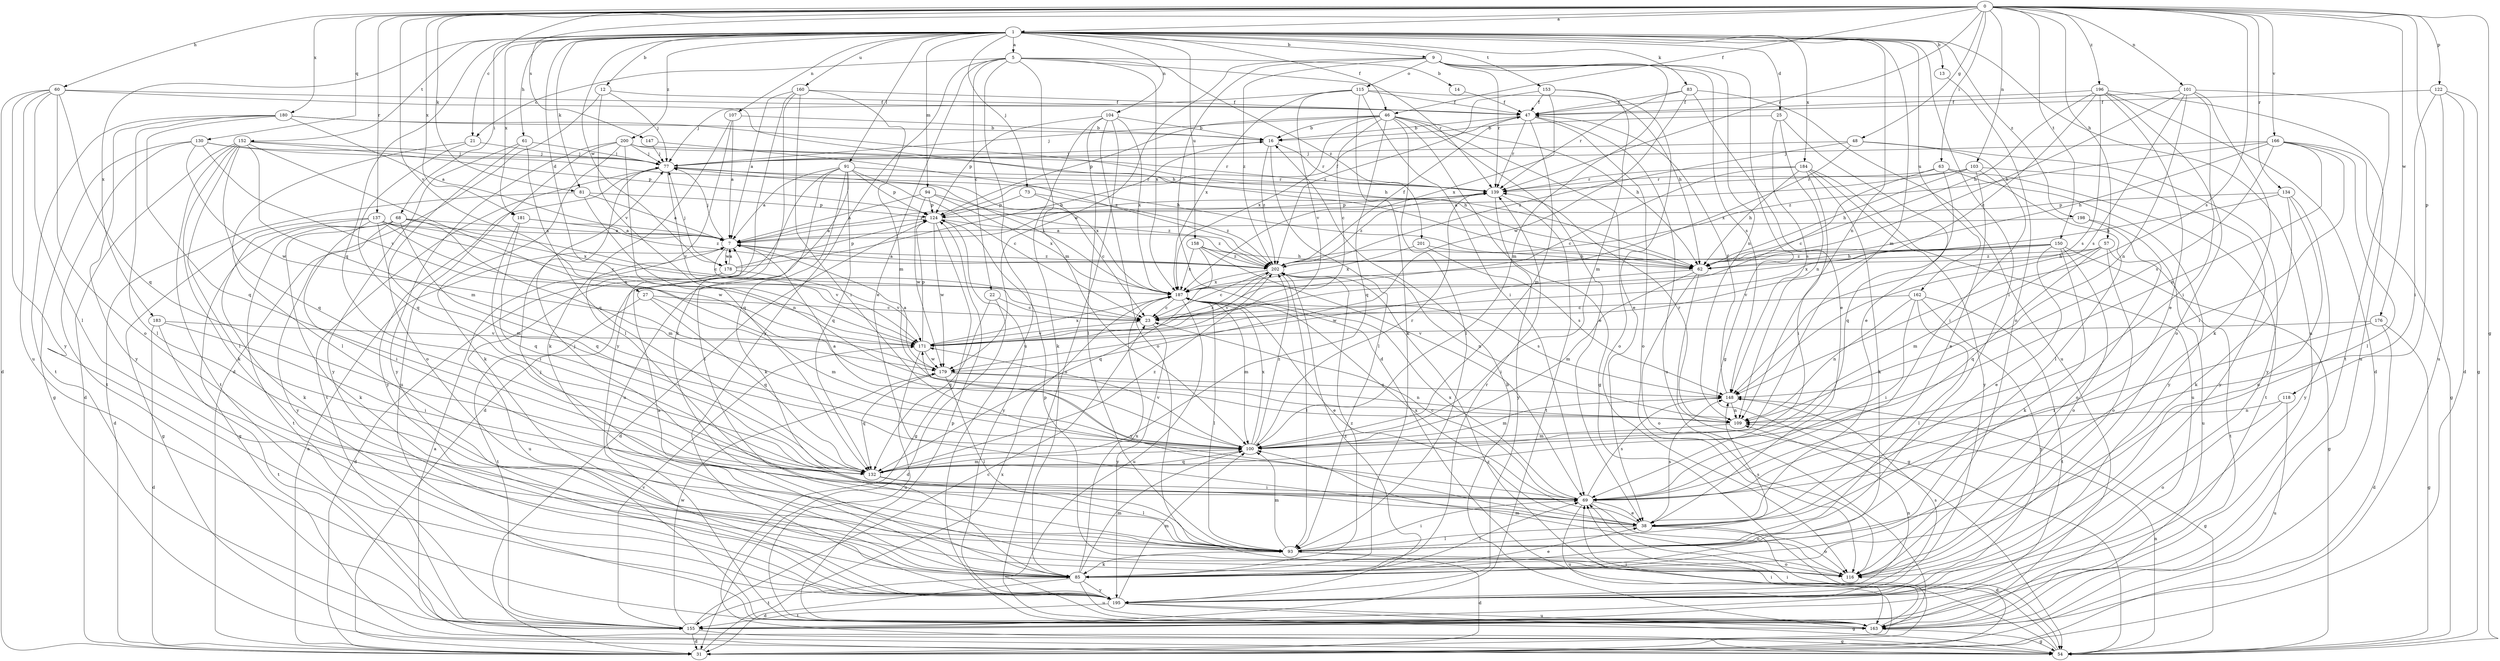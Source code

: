 strict digraph  {
0;
1;
5;
7;
9;
12;
13;
14;
16;
21;
22;
23;
25;
27;
31;
38;
46;
47;
48;
54;
57;
60;
61;
62;
63;
68;
69;
73;
77;
81;
83;
85;
91;
93;
94;
100;
101;
103;
104;
107;
109;
115;
116;
118;
122;
124;
130;
132;
134;
137;
139;
147;
148;
150;
152;
153;
155;
158;
160;
162;
163;
166;
171;
176;
178;
179;
180;
181;
183;
184;
187;
195;
196;
198;
200;
201;
202;
0 -> 1  [label=a];
0 -> 21  [label=c];
0 -> 46  [label=f];
0 -> 48  [label=g];
0 -> 54  [label=g];
0 -> 57  [label=h];
0 -> 60  [label=h];
0 -> 63  [label=i];
0 -> 81  [label=k];
0 -> 101  [label=n];
0 -> 103  [label=n];
0 -> 118  [label=p];
0 -> 122  [label=p];
0 -> 130  [label=q];
0 -> 134  [label=r];
0 -> 137  [label=r];
0 -> 139  [label=r];
0 -> 147  [label=s];
0 -> 148  [label=s];
0 -> 150  [label=t];
0 -> 166  [label=v];
0 -> 171  [label=v];
0 -> 176  [label=w];
0 -> 180  [label=x];
0 -> 181  [label=x];
0 -> 196  [label=z];
1 -> 5  [label=a];
1 -> 9  [label=b];
1 -> 12  [label=b];
1 -> 13  [label=b];
1 -> 25  [label=d];
1 -> 27  [label=d];
1 -> 46  [label=f];
1 -> 61  [label=h];
1 -> 68  [label=i];
1 -> 73  [label=j];
1 -> 81  [label=k];
1 -> 83  [label=k];
1 -> 91  [label=l];
1 -> 93  [label=l];
1 -> 94  [label=m];
1 -> 100  [label=m];
1 -> 104  [label=n];
1 -> 107  [label=n];
1 -> 109  [label=n];
1 -> 132  [label=q];
1 -> 152  [label=t];
1 -> 153  [label=t];
1 -> 158  [label=u];
1 -> 160  [label=u];
1 -> 162  [label=u];
1 -> 163  [label=u];
1 -> 178  [label=w];
1 -> 181  [label=x];
1 -> 183  [label=x];
1 -> 184  [label=x];
1 -> 198  [label=z];
1 -> 200  [label=z];
5 -> 14  [label=b];
5 -> 21  [label=c];
5 -> 22  [label=c];
5 -> 38  [label=e];
5 -> 100  [label=m];
5 -> 139  [label=r];
5 -> 163  [label=u];
5 -> 187  [label=x];
5 -> 195  [label=y];
5 -> 201  [label=z];
7 -> 77  [label=j];
7 -> 139  [label=r];
7 -> 171  [label=v];
7 -> 178  [label=w];
7 -> 202  [label=z];
9 -> 31  [label=d];
9 -> 54  [label=g];
9 -> 100  [label=m];
9 -> 109  [label=n];
9 -> 115  [label=o];
9 -> 139  [label=r];
9 -> 148  [label=s];
9 -> 179  [label=w];
9 -> 202  [label=z];
12 -> 31  [label=d];
12 -> 47  [label=f];
12 -> 77  [label=j];
12 -> 171  [label=v];
13 -> 116  [label=o];
14 -> 47  [label=f];
16 -> 77  [label=j];
16 -> 93  [label=l];
16 -> 139  [label=r];
16 -> 202  [label=z];
21 -> 77  [label=j];
21 -> 93  [label=l];
21 -> 132  [label=q];
22 -> 23  [label=c];
22 -> 31  [label=d];
22 -> 132  [label=q];
23 -> 171  [label=v];
23 -> 195  [label=y];
25 -> 16  [label=b];
25 -> 38  [label=e];
25 -> 109  [label=n];
25 -> 148  [label=s];
27 -> 23  [label=c];
27 -> 100  [label=m];
27 -> 132  [label=q];
27 -> 155  [label=t];
31 -> 7  [label=a];
31 -> 69  [label=i];
31 -> 187  [label=x];
38 -> 31  [label=d];
38 -> 77  [label=j];
38 -> 93  [label=l];
38 -> 116  [label=o];
38 -> 148  [label=s];
38 -> 171  [label=v];
38 -> 187  [label=x];
46 -> 16  [label=b];
46 -> 23  [label=c];
46 -> 38  [label=e];
46 -> 54  [label=g];
46 -> 62  [label=h];
46 -> 77  [label=j];
46 -> 93  [label=l];
46 -> 116  [label=o];
46 -> 124  [label=p];
46 -> 132  [label=q];
46 -> 187  [label=x];
47 -> 16  [label=b];
47 -> 100  [label=m];
47 -> 116  [label=o];
47 -> 139  [label=r];
47 -> 163  [label=u];
48 -> 69  [label=i];
48 -> 77  [label=j];
48 -> 187  [label=x];
48 -> 195  [label=y];
48 -> 202  [label=z];
54 -> 7  [label=a];
54 -> 69  [label=i];
54 -> 109  [label=n];
54 -> 202  [label=z];
57 -> 62  [label=h];
57 -> 100  [label=m];
57 -> 116  [label=o];
57 -> 132  [label=q];
57 -> 155  [label=t];
57 -> 202  [label=z];
60 -> 31  [label=d];
60 -> 47  [label=f];
60 -> 62  [label=h];
60 -> 93  [label=l];
60 -> 116  [label=o];
60 -> 132  [label=q];
60 -> 163  [label=u];
60 -> 195  [label=y];
61 -> 77  [label=j];
61 -> 116  [label=o];
61 -> 132  [label=q];
61 -> 195  [label=y];
62 -> 54  [label=g];
62 -> 100  [label=m];
62 -> 116  [label=o];
62 -> 179  [label=w];
63 -> 23  [label=c];
63 -> 132  [label=q];
63 -> 139  [label=r];
63 -> 155  [label=t];
63 -> 195  [label=y];
68 -> 7  [label=a];
68 -> 23  [label=c];
68 -> 54  [label=g];
68 -> 85  [label=k];
68 -> 100  [label=m];
68 -> 132  [label=q];
68 -> 155  [label=t];
68 -> 195  [label=y];
69 -> 23  [label=c];
69 -> 38  [label=e];
69 -> 116  [label=o];
69 -> 148  [label=s];
69 -> 163  [label=u];
69 -> 187  [label=x];
73 -> 23  [label=c];
73 -> 124  [label=p];
73 -> 202  [label=z];
77 -> 139  [label=r];
77 -> 155  [label=t];
77 -> 171  [label=v];
77 -> 187  [label=x];
77 -> 195  [label=y];
81 -> 7  [label=a];
81 -> 31  [label=d];
81 -> 109  [label=n];
81 -> 124  [label=p];
83 -> 38  [label=e];
83 -> 47  [label=f];
83 -> 139  [label=r];
83 -> 163  [label=u];
83 -> 179  [label=w];
85 -> 7  [label=a];
85 -> 31  [label=d];
85 -> 38  [label=e];
85 -> 69  [label=i];
85 -> 100  [label=m];
85 -> 139  [label=r];
85 -> 155  [label=t];
85 -> 163  [label=u];
85 -> 187  [label=x];
85 -> 195  [label=y];
85 -> 202  [label=z];
91 -> 7  [label=a];
91 -> 23  [label=c];
91 -> 31  [label=d];
91 -> 85  [label=k];
91 -> 93  [label=l];
91 -> 124  [label=p];
91 -> 132  [label=q];
91 -> 139  [label=r];
91 -> 163  [label=u];
93 -> 31  [label=d];
93 -> 69  [label=i];
93 -> 85  [label=k];
93 -> 100  [label=m];
93 -> 116  [label=o];
93 -> 148  [label=s];
94 -> 7  [label=a];
94 -> 124  [label=p];
94 -> 179  [label=w];
94 -> 187  [label=x];
94 -> 202  [label=z];
100 -> 7  [label=a];
100 -> 132  [label=q];
100 -> 139  [label=r];
100 -> 171  [label=v];
100 -> 187  [label=x];
100 -> 202  [label=z];
101 -> 47  [label=f];
101 -> 62  [label=h];
101 -> 69  [label=i];
101 -> 85  [label=k];
101 -> 109  [label=n];
101 -> 148  [label=s];
101 -> 155  [label=t];
103 -> 7  [label=a];
103 -> 38  [label=e];
103 -> 62  [label=h];
103 -> 93  [label=l];
103 -> 139  [label=r];
103 -> 195  [label=y];
104 -> 16  [label=b];
104 -> 85  [label=k];
104 -> 93  [label=l];
104 -> 116  [label=o];
104 -> 124  [label=p];
104 -> 163  [label=u];
104 -> 187  [label=x];
107 -> 7  [label=a];
107 -> 16  [label=b];
107 -> 85  [label=k];
107 -> 93  [label=l];
109 -> 100  [label=m];
109 -> 139  [label=r];
115 -> 47  [label=f];
115 -> 62  [label=h];
115 -> 69  [label=i];
115 -> 77  [label=j];
115 -> 85  [label=k];
115 -> 171  [label=v];
115 -> 187  [label=x];
116 -> 77  [label=j];
116 -> 100  [label=m];
116 -> 124  [label=p];
118 -> 109  [label=n];
118 -> 116  [label=o];
118 -> 163  [label=u];
122 -> 31  [label=d];
122 -> 47  [label=f];
122 -> 54  [label=g];
122 -> 69  [label=i];
122 -> 163  [label=u];
124 -> 7  [label=a];
124 -> 31  [label=d];
124 -> 47  [label=f];
124 -> 54  [label=g];
124 -> 179  [label=w];
124 -> 195  [label=y];
124 -> 202  [label=z];
130 -> 54  [label=g];
130 -> 62  [label=h];
130 -> 77  [label=j];
130 -> 155  [label=t];
130 -> 171  [label=v];
130 -> 179  [label=w];
132 -> 69  [label=i];
132 -> 93  [label=l];
132 -> 100  [label=m];
132 -> 202  [label=z];
134 -> 62  [label=h];
134 -> 85  [label=k];
134 -> 116  [label=o];
134 -> 124  [label=p];
134 -> 195  [label=y];
137 -> 7  [label=a];
137 -> 23  [label=c];
137 -> 54  [label=g];
137 -> 69  [label=i];
137 -> 85  [label=k];
137 -> 100  [label=m];
137 -> 179  [label=w];
137 -> 187  [label=x];
139 -> 124  [label=p];
139 -> 155  [label=t];
139 -> 195  [label=y];
139 -> 202  [label=z];
147 -> 77  [label=j];
147 -> 202  [label=z];
148 -> 47  [label=f];
148 -> 54  [label=g];
148 -> 100  [label=m];
148 -> 109  [label=n];
150 -> 38  [label=e];
150 -> 54  [label=g];
150 -> 62  [label=h];
150 -> 85  [label=k];
150 -> 116  [label=o];
150 -> 171  [label=v];
150 -> 187  [label=x];
150 -> 202  [label=z];
152 -> 31  [label=d];
152 -> 77  [label=j];
152 -> 85  [label=k];
152 -> 93  [label=l];
152 -> 100  [label=m];
152 -> 109  [label=n];
152 -> 124  [label=p];
152 -> 132  [label=q];
152 -> 155  [label=t];
153 -> 38  [label=e];
153 -> 47  [label=f];
153 -> 100  [label=m];
153 -> 187  [label=x];
153 -> 202  [label=z];
155 -> 23  [label=c];
155 -> 31  [label=d];
155 -> 54  [label=g];
155 -> 171  [label=v];
155 -> 179  [label=w];
158 -> 62  [label=h];
158 -> 69  [label=i];
158 -> 132  [label=q];
158 -> 187  [label=x];
158 -> 202  [label=z];
160 -> 7  [label=a];
160 -> 47  [label=f];
160 -> 69  [label=i];
160 -> 85  [label=k];
160 -> 100  [label=m];
160 -> 195  [label=y];
162 -> 23  [label=c];
162 -> 69  [label=i];
162 -> 93  [label=l];
162 -> 109  [label=n];
162 -> 155  [label=t];
162 -> 195  [label=y];
163 -> 16  [label=b];
163 -> 54  [label=g];
163 -> 69  [label=i];
163 -> 124  [label=p];
166 -> 54  [label=g];
166 -> 62  [label=h];
166 -> 69  [label=i];
166 -> 77  [label=j];
166 -> 93  [label=l];
166 -> 109  [label=n];
166 -> 148  [label=s];
166 -> 202  [label=z];
171 -> 124  [label=p];
171 -> 163  [label=u];
171 -> 179  [label=w];
171 -> 187  [label=x];
171 -> 202  [label=z];
176 -> 31  [label=d];
176 -> 54  [label=g];
176 -> 69  [label=i];
176 -> 171  [label=v];
178 -> 7  [label=a];
178 -> 16  [label=b];
178 -> 31  [label=d];
178 -> 77  [label=j];
178 -> 124  [label=p];
178 -> 163  [label=u];
178 -> 171  [label=v];
179 -> 7  [label=a];
179 -> 93  [label=l];
179 -> 109  [label=n];
179 -> 132  [label=q];
179 -> 148  [label=s];
180 -> 7  [label=a];
180 -> 16  [label=b];
180 -> 62  [label=h];
180 -> 93  [label=l];
180 -> 132  [label=q];
180 -> 155  [label=t];
180 -> 195  [label=y];
181 -> 7  [label=a];
181 -> 69  [label=i];
181 -> 132  [label=q];
181 -> 202  [label=z];
183 -> 31  [label=d];
183 -> 69  [label=i];
183 -> 155  [label=t];
183 -> 171  [label=v];
184 -> 23  [label=c];
184 -> 62  [label=h];
184 -> 69  [label=i];
184 -> 85  [label=k];
184 -> 139  [label=r];
184 -> 163  [label=u];
184 -> 195  [label=y];
187 -> 23  [label=c];
187 -> 38  [label=e];
187 -> 77  [label=j];
187 -> 93  [label=l];
187 -> 100  [label=m];
187 -> 148  [label=s];
187 -> 163  [label=u];
195 -> 54  [label=g];
195 -> 100  [label=m];
195 -> 109  [label=n];
195 -> 148  [label=s];
195 -> 155  [label=t];
195 -> 163  [label=u];
195 -> 202  [label=z];
196 -> 23  [label=c];
196 -> 31  [label=d];
196 -> 38  [label=e];
196 -> 47  [label=f];
196 -> 62  [label=h];
196 -> 116  [label=o];
196 -> 148  [label=s];
196 -> 163  [label=u];
198 -> 7  [label=a];
198 -> 116  [label=o];
198 -> 163  [label=u];
200 -> 62  [label=h];
200 -> 77  [label=j];
200 -> 85  [label=k];
200 -> 132  [label=q];
200 -> 139  [label=r];
200 -> 163  [label=u];
200 -> 195  [label=y];
201 -> 62  [label=h];
201 -> 148  [label=s];
201 -> 187  [label=x];
202 -> 7  [label=a];
202 -> 23  [label=c];
202 -> 47  [label=f];
202 -> 93  [label=l];
202 -> 109  [label=n];
202 -> 171  [label=v];
202 -> 187  [label=x];
}
